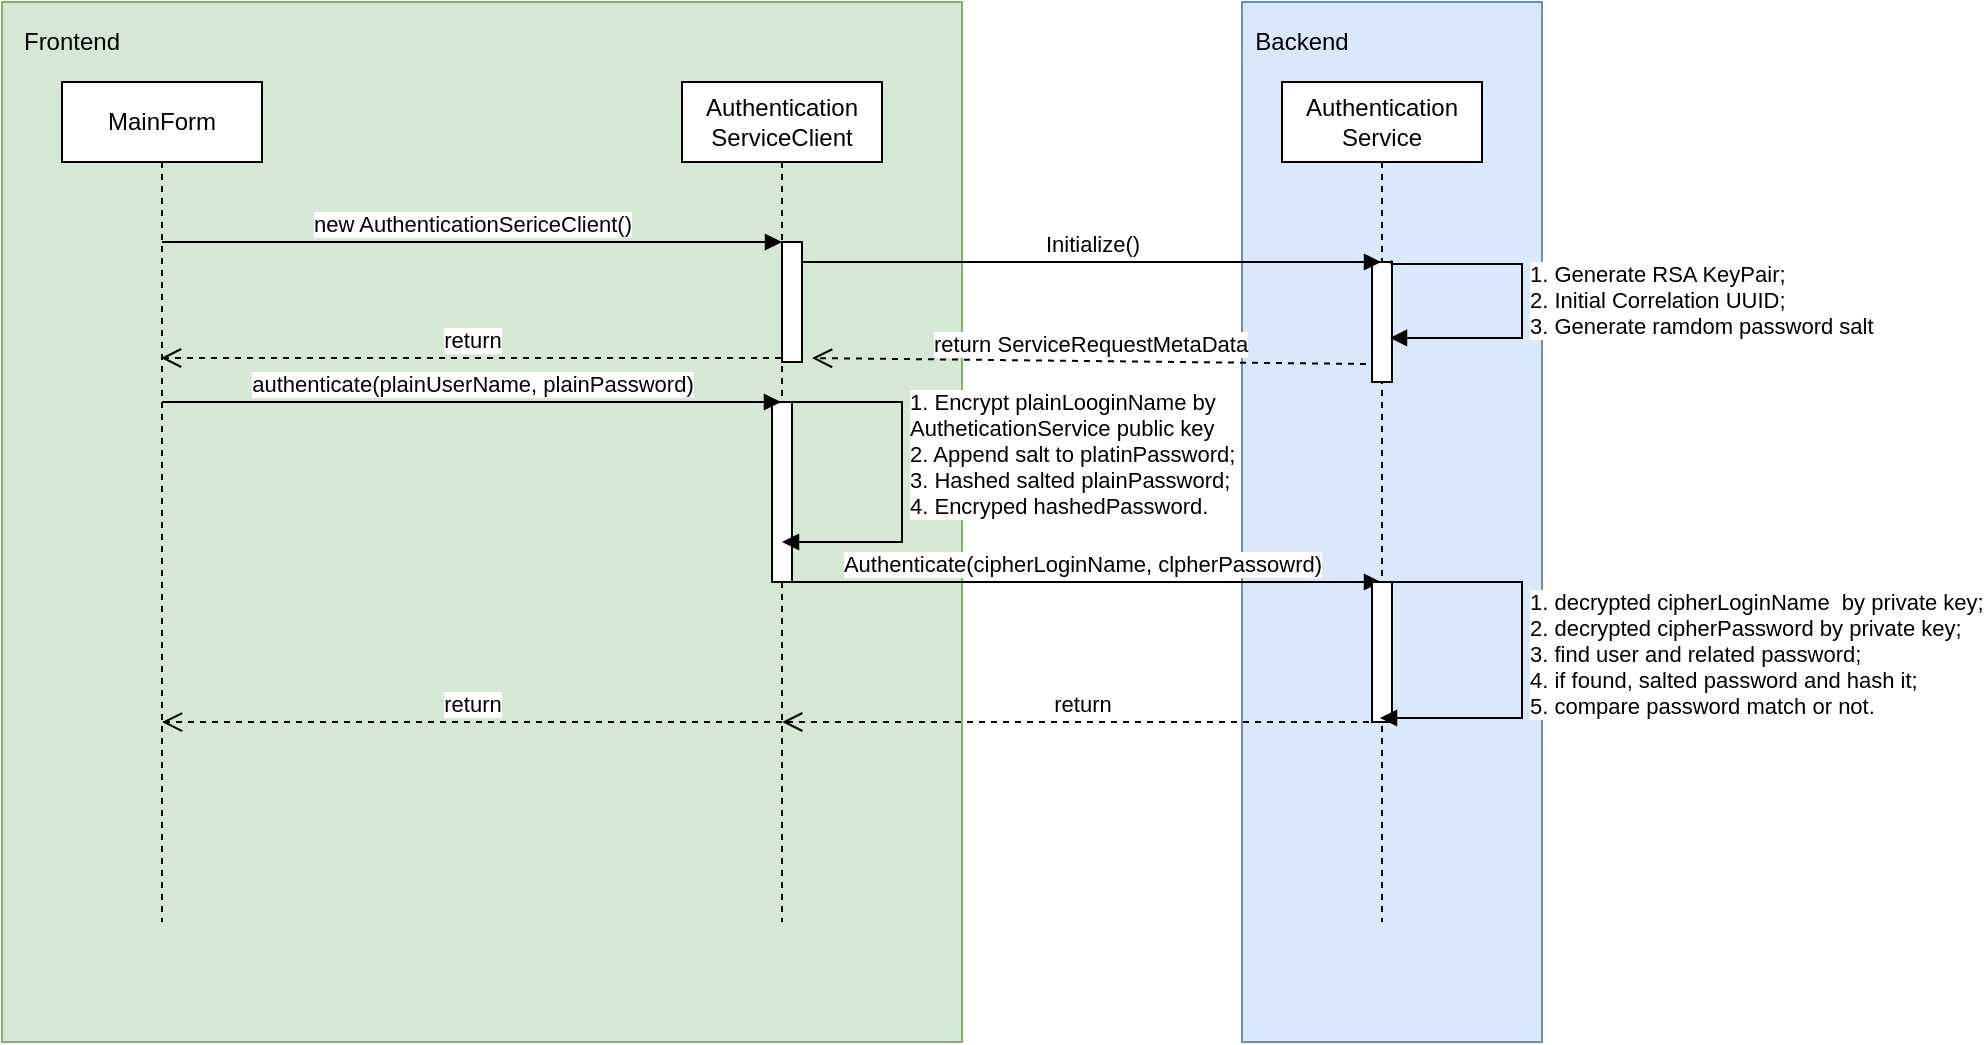 <mxfile version="13.5.3" type="github">
  <diagram name="Page-1" id="13e1069c-82ec-6db2-03f1-153e76fe0fe0">
    <mxGraphModel dx="1226" dy="685" grid="1" gridSize="10" guides="1" tooltips="1" connect="1" arrows="1" fold="1" page="1" pageScale="1" pageWidth="1100" pageHeight="850" background="#ffffff" math="0" shadow="0">
      <root>
        <mxCell id="0" />
        <mxCell id="1" parent="0" />
        <mxCell id="_vy15dU-JtRtmGfB1Vo6-3" value="" style="rounded=0;whiteSpace=wrap;html=1;fillColor=#dae8fc;strokeColor=#6c8ebf;" vertex="1" parent="1">
          <mxGeometry x="650" y="20" width="150" height="520" as="geometry" />
        </mxCell>
        <mxCell id="_vy15dU-JtRtmGfB1Vo6-1" value="" style="rounded=0;whiteSpace=wrap;html=1;fillColor=#d5e8d4;strokeColor=#82b366;" vertex="1" parent="1">
          <mxGeometry x="30" y="20" width="480" height="520" as="geometry" />
        </mxCell>
        <mxCell id="8arC8rWutVrWSPrYwMp4-3" value="Authentication&lt;br&gt;ServiceClient" style="shape=umlLifeline;perimeter=lifelinePerimeter;whiteSpace=wrap;html=1;container=1;collapsible=0;recursiveResize=0;outlineConnect=0;" parent="1" vertex="1">
          <mxGeometry x="370" y="60" width="100" height="420" as="geometry" />
        </mxCell>
        <mxCell id="8arC8rWutVrWSPrYwMp4-10" value="" style="html=1;points=[];perimeter=orthogonalPerimeter;" parent="8arC8rWutVrWSPrYwMp4-3" vertex="1">
          <mxGeometry x="50" y="80" width="10" height="60" as="geometry" />
        </mxCell>
        <mxCell id="8arC8rWutVrWSPrYwMp4-30" value="" style="html=1;points=[];perimeter=orthogonalPerimeter;" parent="8arC8rWutVrWSPrYwMp4-3" vertex="1">
          <mxGeometry x="45" y="160" width="10" height="90" as="geometry" />
        </mxCell>
        <mxCell id="8arC8rWutVrWSPrYwMp4-31" value="1. Encrypt plainLooginName by&lt;br&gt;AutheticationService public key&lt;br&gt;&lt;div&gt;2. Append salt to platinPassword;&lt;/div&gt;&lt;div&gt;3. Hashed salted plainPassword;&lt;/div&gt;&lt;div&gt;4. Encryped hashedPassword.&lt;br&gt;&lt;/div&gt;" style="edgeStyle=orthogonalEdgeStyle;html=1;align=left;spacingLeft=2;endArrow=block;rounded=0;exitX=0.6;exitY=0;exitDx=0;exitDy=0;exitPerimeter=0;" parent="8arC8rWutVrWSPrYwMp4-3" source="8arC8rWutVrWSPrYwMp4-30" target="8arC8rWutVrWSPrYwMp4-3" edge="1">
          <mxGeometry x="-0.108" relative="1" as="geometry">
            <mxPoint x="50" y="200" as="sourcePoint" />
            <Array as="points">
              <mxPoint x="110" y="160" />
              <mxPoint x="110" y="230" />
            </Array>
            <mxPoint x="60" y="191" as="targetPoint" />
            <mxPoint as="offset" />
          </mxGeometry>
        </mxCell>
        <mxCell id="8arC8rWutVrWSPrYwMp4-37" value="Authenticate(cipherLoginName, clpherPassowrd)" style="html=1;verticalAlign=bottom;endArrow=block;" parent="8arC8rWutVrWSPrYwMp4-3" target="8arC8rWutVrWSPrYwMp4-4" edge="1">
          <mxGeometry width="80" relative="1" as="geometry">
            <mxPoint x="50" y="250" as="sourcePoint" />
            <mxPoint x="130" y="250" as="targetPoint" />
          </mxGeometry>
        </mxCell>
        <mxCell id="8arC8rWutVrWSPrYwMp4-4" value="Authentication&lt;br&gt;Service" style="shape=umlLifeline;perimeter=lifelinePerimeter;whiteSpace=wrap;html=1;container=1;collapsible=0;recursiveResize=0;outlineConnect=0;" parent="1" vertex="1">
          <mxGeometry x="670" y="60" width="100" height="420" as="geometry" />
        </mxCell>
        <mxCell id="8arC8rWutVrWSPrYwMp4-27" value="" style="html=1;points=[];perimeter=orthogonalPerimeter;" parent="8arC8rWutVrWSPrYwMp4-4" vertex="1">
          <mxGeometry x="45" y="90" width="10" height="60" as="geometry" />
        </mxCell>
        <mxCell id="8arC8rWutVrWSPrYwMp4-28" value="1. Generate RSA KeyPair;&lt;br&gt;2. Initial Correlation UUID;&lt;br&gt;3. Generate ramdom password salt" style="edgeStyle=orthogonalEdgeStyle;html=1;align=left;spacingLeft=2;endArrow=block;rounded=0;entryX=0.9;entryY=0.633;entryDx=0;entryDy=0;entryPerimeter=0;exitX=0.98;exitY=-0.013;exitDx=0;exitDy=0;exitPerimeter=0;" parent="8arC8rWutVrWSPrYwMp4-4" source="8arC8rWutVrWSPrYwMp4-27" target="8arC8rWutVrWSPrYwMp4-27" edge="1">
          <mxGeometry relative="1" as="geometry">
            <mxPoint x="120" y="100" as="sourcePoint" />
            <Array as="points">
              <mxPoint x="55" y="91" />
              <mxPoint x="120" y="91" />
              <mxPoint x="120" y="128" />
            </Array>
          </mxGeometry>
        </mxCell>
        <mxCell id="8arC8rWutVrWSPrYwMp4-38" value="" style="html=1;points=[];perimeter=orthogonalPerimeter;" parent="8arC8rWutVrWSPrYwMp4-4" vertex="1">
          <mxGeometry x="45" y="250" width="10" height="70" as="geometry" />
        </mxCell>
        <mxCell id="8arC8rWutVrWSPrYwMp4-39" value="&lt;div&gt;1. decrypted cipherLoginName&amp;nbsp; by private key;&lt;/div&gt;&lt;div&gt;2. decrypted cipherPassword by private key;&lt;/div&gt;&lt;div&gt;3. find user and related password;&lt;/div&gt;&lt;div&gt;4. if found, salted password and hash it;&lt;/div&gt;&lt;div&gt;5. compare password match or not.&lt;br&gt;&lt;/div&gt;" style="edgeStyle=orthogonalEdgeStyle;html=1;align=left;spacingLeft=2;endArrow=block;rounded=0;exitX=0.74;exitY=0;exitDx=0;exitDy=0;exitPerimeter=0;" parent="8arC8rWutVrWSPrYwMp4-4" source="8arC8rWutVrWSPrYwMp4-38" edge="1">
          <mxGeometry relative="1" as="geometry">
            <mxPoint x="50" y="270" as="sourcePoint" />
            <Array as="points">
              <mxPoint x="120" y="250" />
              <mxPoint x="120" y="318" />
            </Array>
            <mxPoint x="49" y="318" as="targetPoint" />
          </mxGeometry>
        </mxCell>
        <mxCell id="8arC8rWutVrWSPrYwMp4-5" value="MainForm" style="shape=umlLifeline;perimeter=lifelinePerimeter;whiteSpace=wrap;html=1;container=1;collapsible=0;recursiveResize=0;outlineConnect=0;" parent="1" vertex="1">
          <mxGeometry x="60" y="60" width="100" height="420" as="geometry" />
        </mxCell>
        <mxCell id="8arC8rWutVrWSPrYwMp4-23" value="authenticate(plainUserName, plainPassword)" style="html=1;verticalAlign=bottom;endArrow=block;" parent="8arC8rWutVrWSPrYwMp4-5" target="8arC8rWutVrWSPrYwMp4-3" edge="1">
          <mxGeometry width="80" relative="1" as="geometry">
            <mxPoint x="50" y="160" as="sourcePoint" />
            <mxPoint x="130" y="160" as="targetPoint" />
          </mxGeometry>
        </mxCell>
        <mxCell id="8arC8rWutVrWSPrYwMp4-11" value="new AuthenticationSericeClient()" style="html=1;verticalAlign=bottom;endArrow=block;entryX=0;entryY=0;" parent="1" source="8arC8rWutVrWSPrYwMp4-5" target="8arC8rWutVrWSPrYwMp4-10" edge="1">
          <mxGeometry relative="1" as="geometry">
            <mxPoint x="350" y="160" as="sourcePoint" />
          </mxGeometry>
        </mxCell>
        <mxCell id="8arC8rWutVrWSPrYwMp4-14" value="Initialize()" style="html=1;verticalAlign=bottom;endArrow=block;" parent="1" target="8arC8rWutVrWSPrYwMp4-4" edge="1">
          <mxGeometry relative="1" as="geometry">
            <mxPoint x="430" y="150" as="sourcePoint" />
            <mxPoint x="665" y="150" as="targetPoint" />
          </mxGeometry>
        </mxCell>
        <mxCell id="8arC8rWutVrWSPrYwMp4-15" value="return ServiceRequestMetaData" style="html=1;verticalAlign=bottom;endArrow=open;dashed=1;endSize=8;exitX=-0.3;exitY=0.85;exitDx=0;exitDy=0;exitPerimeter=0;entryX=1.5;entryY=0.967;entryDx=0;entryDy=0;entryPerimeter=0;" parent="1" source="8arC8rWutVrWSPrYwMp4-27" target="8arC8rWutVrWSPrYwMp4-10" edge="1">
          <mxGeometry relative="1" as="geometry">
            <mxPoint x="430" y="201" as="targetPoint" />
            <mxPoint x="665" y="169" as="sourcePoint" />
          </mxGeometry>
        </mxCell>
        <mxCell id="8arC8rWutVrWSPrYwMp4-21" value="return" style="html=1;verticalAlign=bottom;endArrow=open;dashed=1;endSize=8;" parent="1" edge="1">
          <mxGeometry relative="1" as="geometry">
            <mxPoint x="419.5" y="198" as="sourcePoint" />
            <mxPoint x="109.5" y="198" as="targetPoint" />
            <Array as="points">
              <mxPoint x="360" y="198" />
              <mxPoint x="180" y="198" />
            </Array>
          </mxGeometry>
        </mxCell>
        <mxCell id="8arC8rWutVrWSPrYwMp4-42" value="return" style="html=1;verticalAlign=bottom;endArrow=open;dashed=1;endSize=8;" parent="1" source="8arC8rWutVrWSPrYwMp4-4" edge="1">
          <mxGeometry relative="1" as="geometry">
            <mxPoint x="669.5" y="380" as="sourcePoint" />
            <mxPoint x="420.1" y="380" as="targetPoint" />
          </mxGeometry>
        </mxCell>
        <mxCell id="8arC8rWutVrWSPrYwMp4-44" value="return" style="html=1;verticalAlign=bottom;endArrow=open;dashed=1;endSize=8;exitX=0.5;exitY=0.762;exitDx=0;exitDy=0;exitPerimeter=0;" parent="1" source="8arC8rWutVrWSPrYwMp4-3" target="8arC8rWutVrWSPrYwMp4-5" edge="1">
          <mxGeometry relative="1" as="geometry">
            <mxPoint x="280" y="260" as="sourcePoint" />
            <mxPoint x="200" y="260" as="targetPoint" />
          </mxGeometry>
        </mxCell>
        <mxCell id="_vy15dU-JtRtmGfB1Vo6-2" value="Frontend" style="text;html=1;strokeColor=none;fillColor=none;align=center;verticalAlign=middle;whiteSpace=wrap;rounded=0;" vertex="1" parent="1">
          <mxGeometry x="40" y="30" width="50" height="20" as="geometry" />
        </mxCell>
        <mxCell id="_vy15dU-JtRtmGfB1Vo6-4" value="Backend" style="text;html=1;strokeColor=none;fillColor=none;align=center;verticalAlign=middle;whiteSpace=wrap;rounded=0;" vertex="1" parent="1">
          <mxGeometry x="660" y="30" width="40" height="20" as="geometry" />
        </mxCell>
      </root>
    </mxGraphModel>
  </diagram>
</mxfile>
